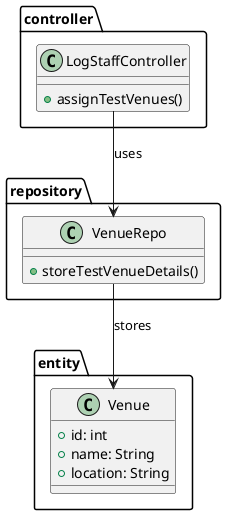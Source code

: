 ; filepath: /home/slightlywind/Repositories/Legacy/SWD392/class_diagrams/assign_test_venues.puml
@startuml
package controller {
    class LogStaffController {
        +assignTestVenues()
    }
}

package repository {
    class VenueRepo {
        +storeTestVenueDetails()
    }
}

package entity {
    class Venue {
        +id: int
        +name: String
        +location: String
    }
}

LogStaffController --> VenueRepo : uses
VenueRepo --> Venue : stores
@enduml